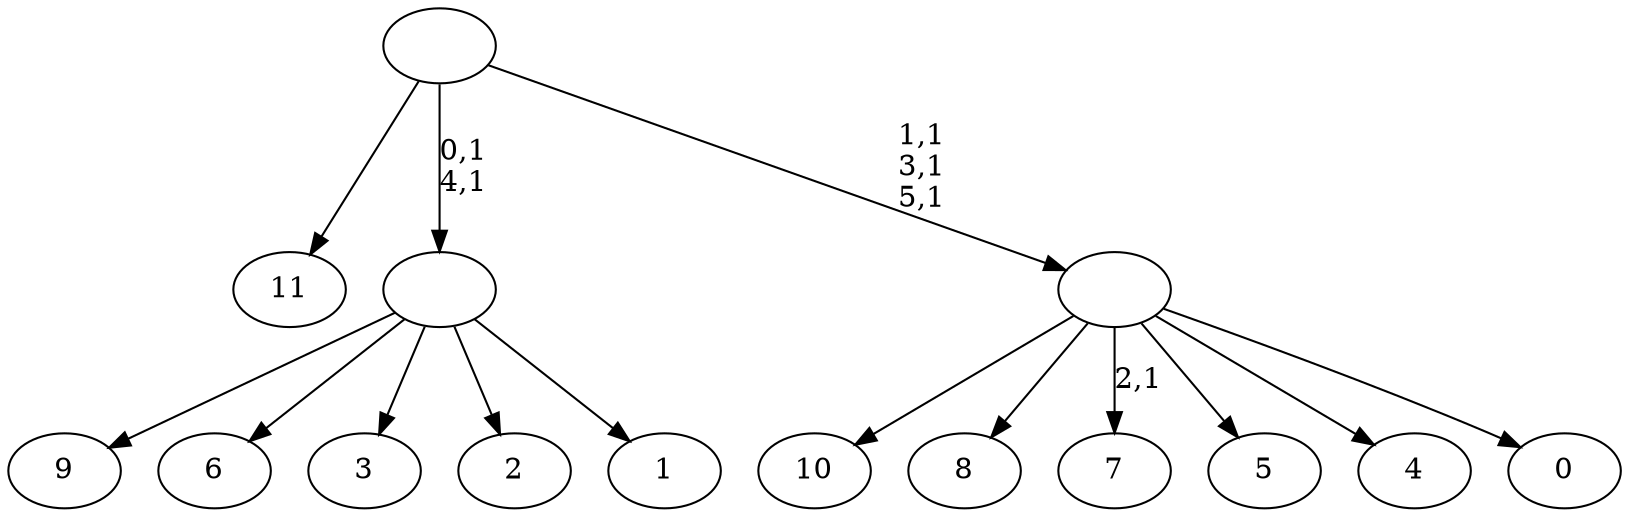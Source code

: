 digraph T {
	18 [label="11"]
	17 [label="10"]
	16 [label="9"]
	15 [label="8"]
	14 [label="7"]
	12 [label="6"]
	11 [label="5"]
	10 [label="4"]
	9 [label="3"]
	8 [label="2"]
	7 [label="1"]
	6 [label=""]
	4 [label="0"]
	3 [label=""]
	0 [label=""]
	6 -> 16 [label=""]
	6 -> 12 [label=""]
	6 -> 9 [label=""]
	6 -> 8 [label=""]
	6 -> 7 [label=""]
	3 -> 14 [label="2,1"]
	3 -> 17 [label=""]
	3 -> 15 [label=""]
	3 -> 11 [label=""]
	3 -> 10 [label=""]
	3 -> 4 [label=""]
	0 -> 3 [label="1,1\n3,1\n5,1"]
	0 -> 6 [label="0,1\n4,1"]
	0 -> 18 [label=""]
}
